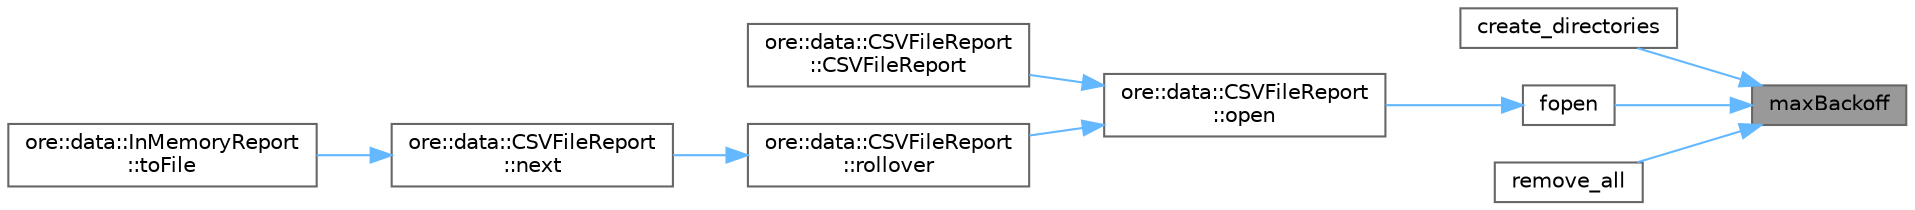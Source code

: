 digraph "maxBackoff"
{
 // INTERACTIVE_SVG=YES
 // LATEX_PDF_SIZE
  bgcolor="transparent";
  edge [fontname=Helvetica,fontsize=10,labelfontname=Helvetica,labelfontsize=10];
  node [fontname=Helvetica,fontsize=10,shape=box,height=0.2,width=0.4];
  rankdir="RL";
  Node1 [label="maxBackoff",height=0.2,width=0.4,color="gray40", fillcolor="grey60", style="filled", fontcolor="black",tooltip=" "];
  Node1 -> Node2 [dir="back",color="steelblue1",style="solid"];
  Node2 [label="create_directories",height=0.2,width=0.4,color="grey40", fillcolor="white", style="filled",URL="$classore_1_1data_1_1_file_i_o.html#aa8812f7a0ed5115edcbf71d5a0d6e03b",tooltip="Retry wrapper for boost::filesystem::create_directories."];
  Node1 -> Node3 [dir="back",color="steelblue1",style="solid"];
  Node3 [label="fopen",height=0.2,width=0.4,color="grey40", fillcolor="white", style="filled",URL="$classore_1_1data_1_1_file_i_o.html#add2edb3654b2130d8e6e23f70395543b",tooltip="Retry wrapper for std::fopen."];
  Node3 -> Node4 [dir="back",color="steelblue1",style="solid"];
  Node4 [label="ore::data::CSVFileReport\l::open",height=0.2,width=0.4,color="grey40", fillcolor="white", style="filled",URL="$classore_1_1data_1_1_c_s_v_file_report.html#a9e8555112049fc2b4945120b3c45f8ab",tooltip=" "];
  Node4 -> Node5 [dir="back",color="steelblue1",style="solid"];
  Node5 [label="ore::data::CSVFileReport\l::CSVFileReport",height=0.2,width=0.4,color="grey40", fillcolor="white", style="filled",URL="$classore_1_1data_1_1_c_s_v_file_report.html#a4b9238746c9da99be470027b6ea0e0b5",tooltip=" "];
  Node4 -> Node6 [dir="back",color="steelblue1",style="solid"];
  Node6 [label="ore::data::CSVFileReport\l::rollover",height=0.2,width=0.4,color="grey40", fillcolor="white", style="filled",URL="$classore_1_1data_1_1_c_s_v_file_report.html#a1445193a5ee913dfadf174b47a49f1d2",tooltip=" "];
  Node6 -> Node7 [dir="back",color="steelblue1",style="solid"];
  Node7 [label="ore::data::CSVFileReport\l::next",height=0.2,width=0.4,color="grey40", fillcolor="white", style="filled",URL="$classore_1_1data_1_1_c_s_v_file_report.html#a7ba407af8cfb7f4701894176d4a3ea74",tooltip=" "];
  Node7 -> Node8 [dir="back",color="steelblue1",style="solid"];
  Node8 [label="ore::data::InMemoryReport\l::toFile",height=0.2,width=0.4,color="grey40", fillcolor="white", style="filled",URL="$classore_1_1data_1_1_in_memory_report.html#abe91a6caf015cdc4c4e53c3f03dcc103",tooltip=" "];
  Node1 -> Node9 [dir="back",color="steelblue1",style="solid"];
  Node9 [label="remove_all",height=0.2,width=0.4,color="grey40", fillcolor="white", style="filled",URL="$classore_1_1data_1_1_file_i_o.html#a76af22d38b405883592a6e28a6e9de0c",tooltip="Retry wrapper for boost::filesystem::remove_all."];
}
